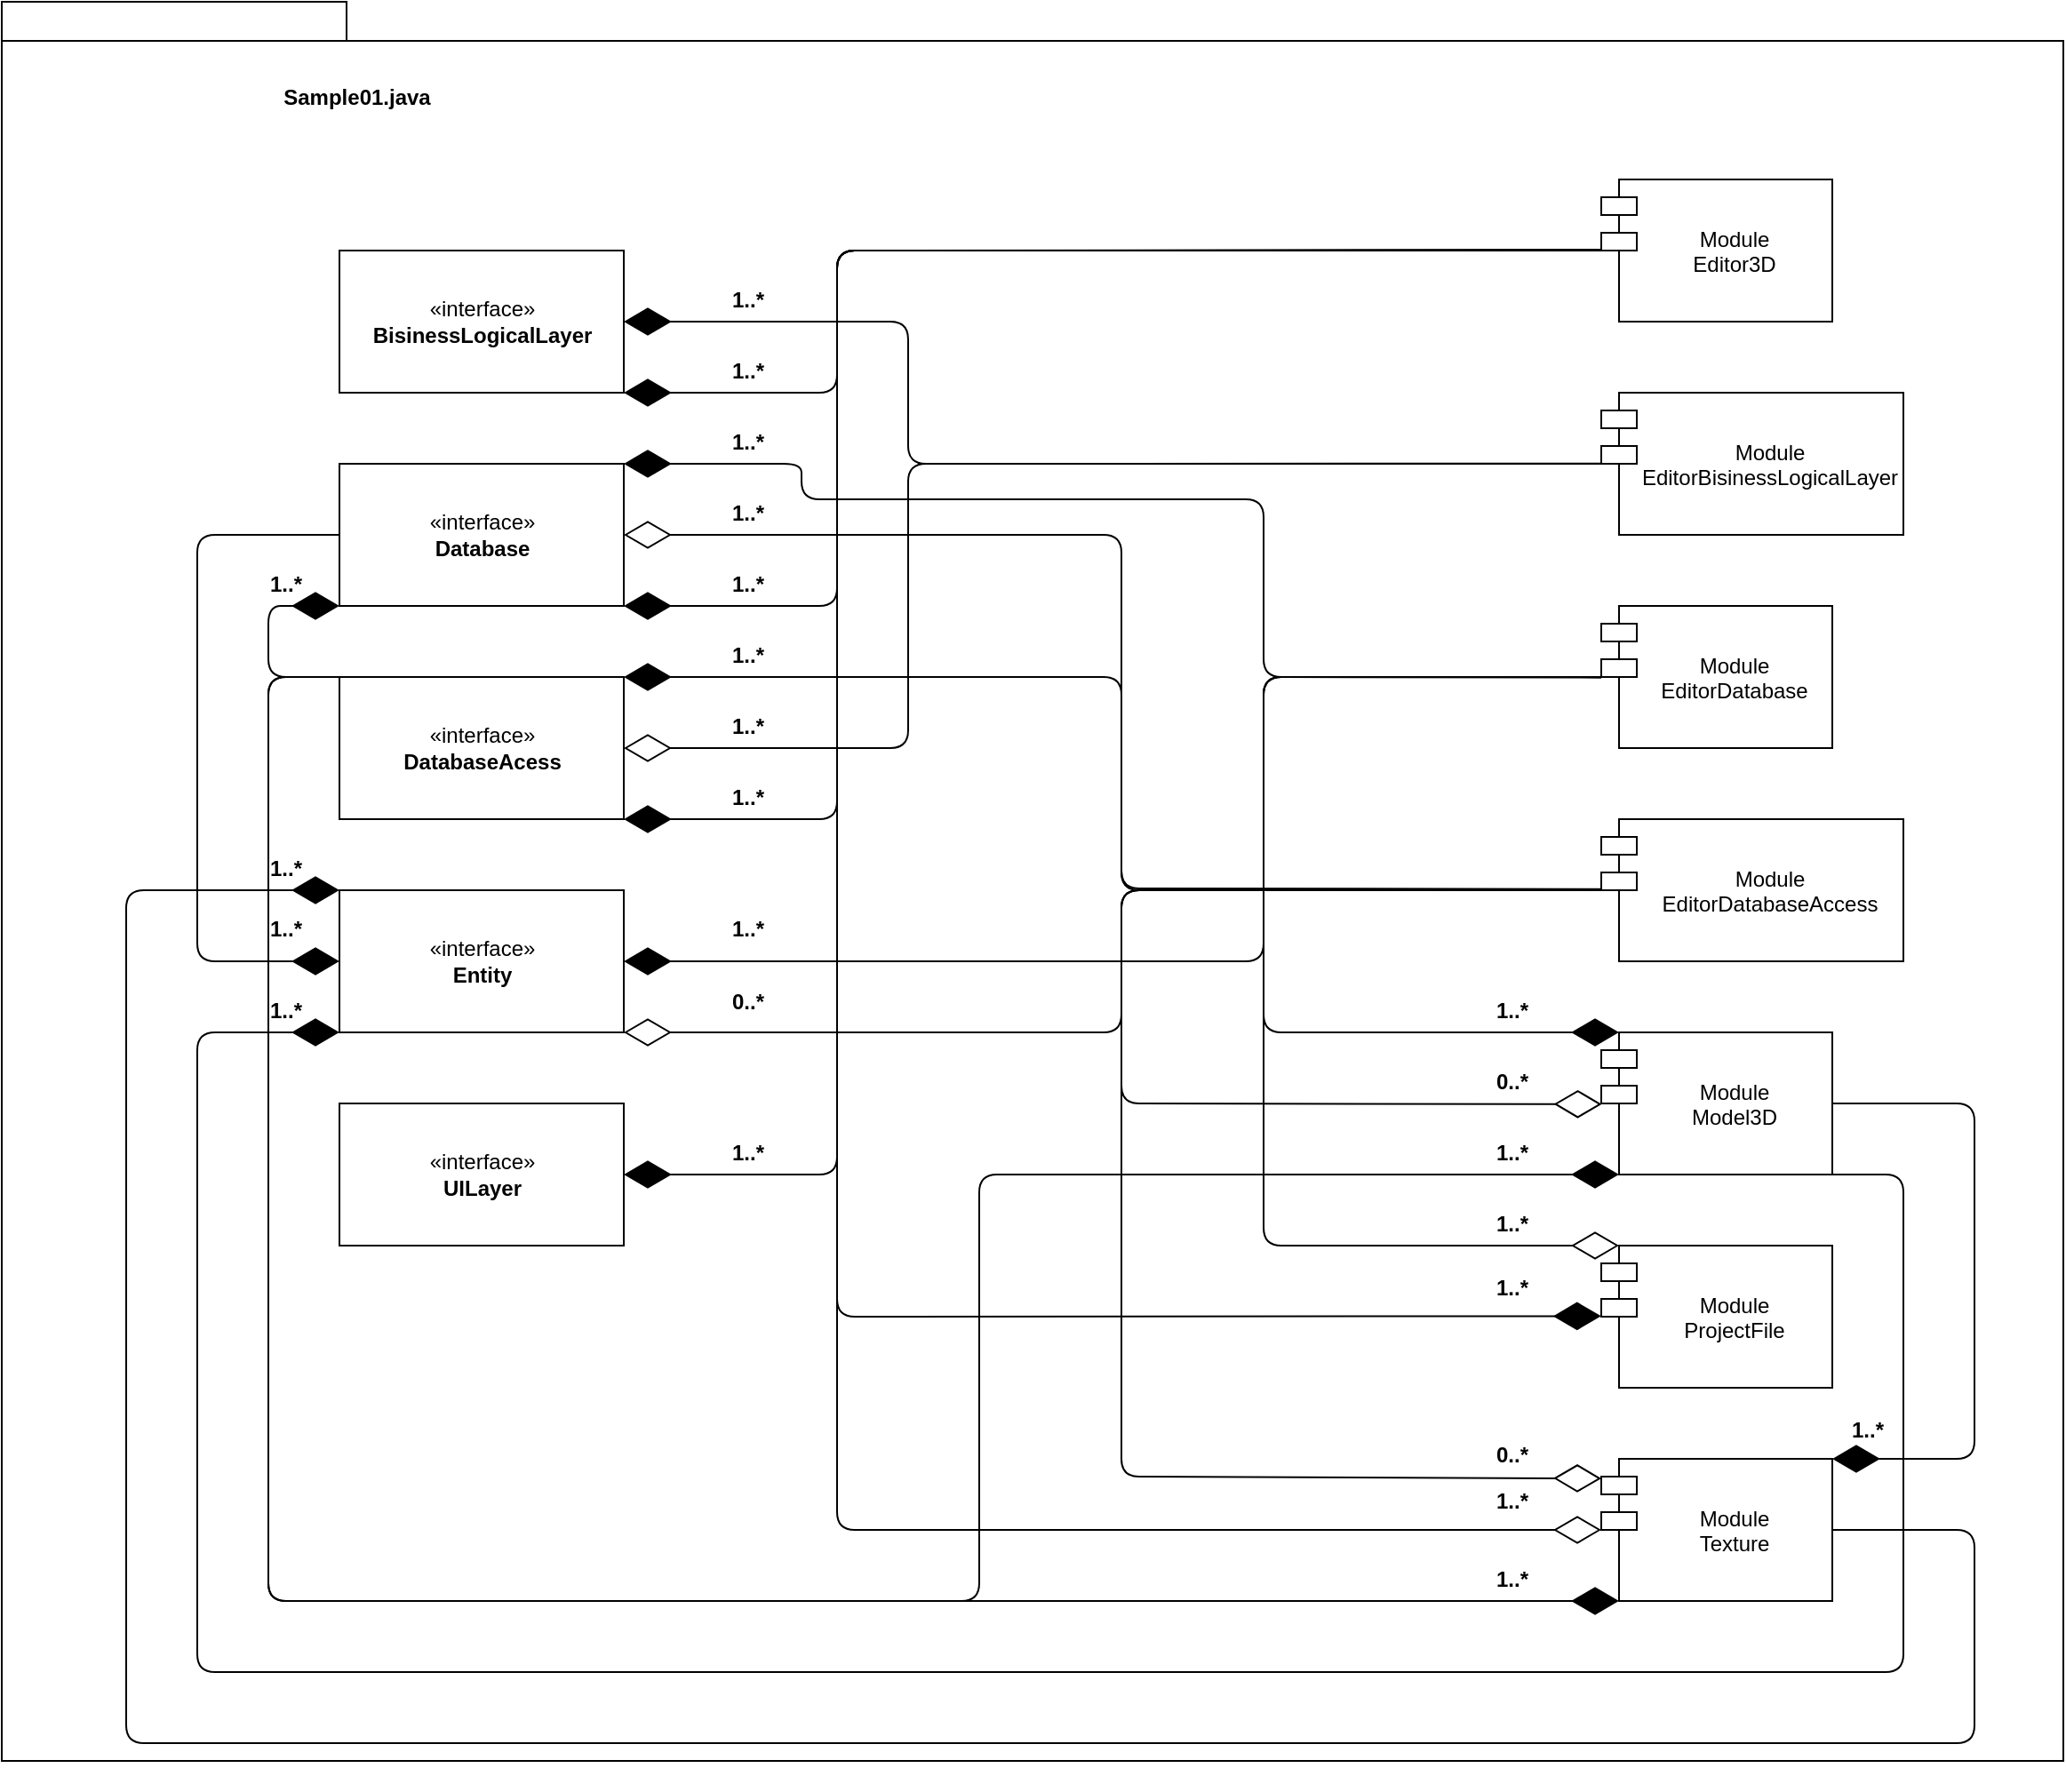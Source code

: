 <mxfile version="20.3.0" type="device"><diagram name="Page-1" id="b5b7bab2-c9e2-2cf4-8b2a-24fd1a2a6d21"><mxGraphModel dx="978" dy="-158" grid="1" gridSize="10" guides="1" tooltips="1" connect="1" arrows="1" fold="1" page="1" pageScale="1" pageWidth="827" pageHeight="1169" background="none" math="0" shadow="0"><root><mxCell id="0"/><mxCell id="1" parent="0"/><mxCell id="6e0c8c40b5770093-72" value="" style="shape=folder;fontStyle=1;spacingTop=10;tabWidth=194;tabHeight=22;tabPosition=left;html=1;rounded=0;shadow=0;comic=0;labelBackgroundColor=none;strokeWidth=1;fillColor=none;fontFamily=Verdana;fontSize=10;align=center;" parent="1" vertex="1"><mxGeometry x="90" y="1220" width="1160" height="990" as="geometry"/></mxCell><mxCell id="sPhvIiUAfobpQSx9MFmS-1" value="«interface»&lt;br&gt;&lt;b&gt;UILayer&lt;/b&gt;" style="html=1;" vertex="1" parent="1"><mxGeometry x="280" y="1840" width="160" height="80" as="geometry"/></mxCell><mxCell id="sPhvIiUAfobpQSx9MFmS-12" value="«interface»&lt;br&gt;&lt;b&gt;Entity&lt;/b&gt;" style="html=1;" vertex="1" parent="1"><mxGeometry x="280" y="1720" width="160" height="80" as="geometry"/></mxCell><mxCell id="sPhvIiUAfobpQSx9MFmS-13" value="«interface»&lt;br&gt;&lt;b&gt;DatabaseAcess&lt;/b&gt;" style="html=1;" vertex="1" parent="1"><mxGeometry x="280" y="1600" width="160" height="80" as="geometry"/></mxCell><mxCell id="sPhvIiUAfobpQSx9MFmS-14" value="«interface»&lt;br&gt;&lt;b&gt;Database&lt;/b&gt;" style="html=1;" vertex="1" parent="1"><mxGeometry x="280" y="1480" width="160" height="80" as="geometry"/></mxCell><mxCell id="sPhvIiUAfobpQSx9MFmS-15" value="«interface»&lt;br&gt;&lt;b&gt;BisinessLogicalLayer&lt;/b&gt;" style="html=1;" vertex="1" parent="1"><mxGeometry x="280" y="1360" width="160" height="80" as="geometry"/></mxCell><mxCell id="sPhvIiUAfobpQSx9MFmS-22" value="Module&#10;Editor3D" style="shape=module;align=left;spacingLeft=20;align=center;verticalAlign=middle;" vertex="1" parent="1"><mxGeometry x="990" y="1320" width="130" height="80" as="geometry"/></mxCell><mxCell id="sPhvIiUAfobpQSx9MFmS-23" value="Module&#10;Texture" style="shape=module;align=left;spacingLeft=20;align=center;verticalAlign=middle;" vertex="1" parent="1"><mxGeometry x="990" y="2040" width="130" height="80" as="geometry"/></mxCell><mxCell id="sPhvIiUAfobpQSx9MFmS-24" value="Module&#10;ProjectFile" style="shape=module;align=left;spacingLeft=20;align=center;verticalAlign=middle;" vertex="1" parent="1"><mxGeometry x="990" y="1920" width="130" height="80" as="geometry"/></mxCell><mxCell id="sPhvIiUAfobpQSx9MFmS-25" value="Module&#10;Model3D" style="shape=module;align=left;spacingLeft=20;align=center;verticalAlign=middle;" vertex="1" parent="1"><mxGeometry x="990" y="1800" width="130" height="80" as="geometry"/></mxCell><mxCell id="sPhvIiUAfobpQSx9MFmS-26" value="Module&#10;EditorDatabaseAccess" style="shape=module;align=left;spacingLeft=20;align=center;verticalAlign=middle;" vertex="1" parent="1"><mxGeometry x="990" y="1680" width="170" height="80" as="geometry"/></mxCell><mxCell id="sPhvIiUAfobpQSx9MFmS-27" value="Module&#10;EditorDatabase" style="shape=module;align=left;spacingLeft=20;align=center;verticalAlign=middle;" vertex="1" parent="1"><mxGeometry x="990" y="1560" width="130" height="80" as="geometry"/></mxCell><mxCell id="sPhvIiUAfobpQSx9MFmS-28" value="Module&#10;EditorBisinessLogicalLayer" style="shape=module;align=left;spacingLeft=20;align=center;verticalAlign=middle;" vertex="1" parent="1"><mxGeometry x="990" y="1440" width="170" height="80" as="geometry"/></mxCell><mxCell id="sPhvIiUAfobpQSx9MFmS-30" value="Sample01.java" style="text;align=center;fontStyle=1;verticalAlign=middle;spacingLeft=3;spacingRight=3;strokeColor=none;rotatable=0;points=[[0,0.5],[1,0.5]];portConstraint=eastwest;" vertex="1" parent="1"><mxGeometry x="250" y="1260" width="80" height="26" as="geometry"/></mxCell><mxCell id="sPhvIiUAfobpQSx9MFmS-31" value="" style="endArrow=diamondThin;endFill=1;endSize=24;html=1;rounded=1;exitX=0.001;exitY=0.499;exitDx=0;exitDy=0;entryX=1;entryY=0.5;entryDx=0;entryDy=0;exitPerimeter=0;" edge="1" parent="1" source="sPhvIiUAfobpQSx9MFmS-22" target="sPhvIiUAfobpQSx9MFmS-1"><mxGeometry width="160" relative="1" as="geometry"><mxPoint x="660" y="1950" as="sourcePoint"/><mxPoint x="820" y="1950" as="targetPoint"/><Array as="points"><mxPoint x="560" y="1360"/><mxPoint x="560" y="1880"/></Array></mxGeometry></mxCell><mxCell id="sPhvIiUAfobpQSx9MFmS-32" value="1..*" style="text;align=center;fontStyle=1;verticalAlign=middle;spacingLeft=3;spacingRight=3;strokeColor=none;rotatable=0;points=[[0,0.5],[1,0.5]];portConstraint=eastwest;" vertex="1" parent="1"><mxGeometry x="470" y="1854" width="80" height="26" as="geometry"/></mxCell><mxCell id="sPhvIiUAfobpQSx9MFmS-33" value="" style="endArrow=diamondThin;endFill=0;endSize=24;html=1;rounded=1;strokeColor=default;exitX=-0.004;exitY=0.494;exitDx=0;exitDy=0;exitPerimeter=0;entryX=0;entryY=0.5;entryDx=0;entryDy=0;entryPerimeter=0;" edge="1" parent="1" source="sPhvIiUAfobpQSx9MFmS-22" target="sPhvIiUAfobpQSx9MFmS-23"><mxGeometry width="160" relative="1" as="geometry"><mxPoint x="859" y="1595" as="sourcePoint"/><mxPoint x="1010" y="1360" as="targetPoint"/><Array as="points"><mxPoint x="560" y="1360"/><mxPoint x="560" y="2080"/></Array></mxGeometry></mxCell><mxCell id="sPhvIiUAfobpQSx9MFmS-34" value="1..*" style="text;align=center;fontStyle=1;verticalAlign=middle;spacingLeft=3;spacingRight=3;strokeColor=none;rotatable=0;points=[[0,0.5],[1,0.5]];portConstraint=eastwest;" vertex="1" parent="1"><mxGeometry x="900" y="2050" width="80" height="26" as="geometry"/></mxCell><mxCell id="sPhvIiUAfobpQSx9MFmS-35" value="" style="endArrow=diamondThin;endFill=1;endSize=24;html=1;rounded=1;strokeColor=default;entryX=1;entryY=1;entryDx=0;entryDy=0;" edge="1" parent="1" target="sPhvIiUAfobpQSx9MFmS-15"><mxGeometry width="160" relative="1" as="geometry"><mxPoint x="990" y="1360" as="sourcePoint"/><mxPoint x="1150" y="1350" as="targetPoint"/><Array as="points"><mxPoint x="560" y="1360"/><mxPoint x="560" y="1440"/></Array></mxGeometry></mxCell><mxCell id="sPhvIiUAfobpQSx9MFmS-36" value="1..*" style="text;align=center;fontStyle=1;verticalAlign=middle;spacingLeft=3;spacingRight=3;strokeColor=none;rotatable=0;points=[[0,0.5],[1,0.5]];portConstraint=eastwest;" vertex="1" parent="1"><mxGeometry x="470" y="1414" width="80" height="26" as="geometry"/></mxCell><mxCell id="sPhvIiUAfobpQSx9MFmS-37" value="" style="endArrow=diamondThin;endFill=1;endSize=24;html=1;rounded=1;strokeColor=default;entryX=1;entryY=1;entryDx=0;entryDy=0;" edge="1" parent="1" target="sPhvIiUAfobpQSx9MFmS-14"><mxGeometry width="160" relative="1" as="geometry"><mxPoint x="990" y="1360" as="sourcePoint"/><mxPoint x="450" y="1450" as="targetPoint"/><Array as="points"><mxPoint x="560" y="1360"/><mxPoint x="560" y="1560"/></Array></mxGeometry></mxCell><mxCell id="sPhvIiUAfobpQSx9MFmS-38" value="" style="endArrow=diamondThin;endFill=1;endSize=24;html=1;rounded=1;strokeColor=default;entryX=1;entryY=1;entryDx=0;entryDy=0;" edge="1" parent="1" target="sPhvIiUAfobpQSx9MFmS-13"><mxGeometry width="160" relative="1" as="geometry"><mxPoint x="990" y="1360" as="sourcePoint"/><mxPoint x="450" y="1570" as="targetPoint"/><Array as="points"><mxPoint x="560" y="1360"/><mxPoint x="560" y="1680"/></Array></mxGeometry></mxCell><mxCell id="sPhvIiUAfobpQSx9MFmS-39" value="1..*" style="text;align=center;fontStyle=1;verticalAlign=middle;spacingLeft=3;spacingRight=3;strokeColor=none;rotatable=0;points=[[0,0.5],[1,0.5]];portConstraint=eastwest;" vertex="1" parent="1"><mxGeometry x="470" y="1534" width="80" height="26" as="geometry"/></mxCell><mxCell id="sPhvIiUAfobpQSx9MFmS-40" value="1..*" style="text;align=center;fontStyle=1;verticalAlign=middle;spacingLeft=3;spacingRight=3;strokeColor=none;rotatable=0;points=[[0,0.5],[1,0.5]];portConstraint=eastwest;" vertex="1" parent="1"><mxGeometry x="470" y="1654" width="80" height="26" as="geometry"/></mxCell><mxCell id="sPhvIiUAfobpQSx9MFmS-41" value="" style="endArrow=diamondThin;endFill=1;endSize=24;html=1;rounded=1;strokeColor=default;exitX=0.001;exitY=0.498;exitDx=0;exitDy=0;exitPerimeter=0;entryX=1;entryY=0.5;entryDx=0;entryDy=0;" edge="1" parent="1" source="sPhvIiUAfobpQSx9MFmS-28" target="sPhvIiUAfobpQSx9MFmS-15"><mxGeometry width="160" relative="1" as="geometry"><mxPoint x="610" y="1560" as="sourcePoint"/><mxPoint x="770" y="1560" as="targetPoint"/><Array as="points"><mxPoint x="600" y="1480"/><mxPoint x="600" y="1400"/></Array></mxGeometry></mxCell><mxCell id="sPhvIiUAfobpQSx9MFmS-42" value="1..*" style="text;align=center;fontStyle=1;verticalAlign=middle;spacingLeft=3;spacingRight=3;strokeColor=none;rotatable=0;points=[[0,0.5],[1,0.5]];portConstraint=eastwest;" vertex="1" parent="1"><mxGeometry x="470" y="1374" width="80" height="26" as="geometry"/></mxCell><mxCell id="sPhvIiUAfobpQSx9MFmS-43" value="" style="endArrow=diamondThin;endFill=0;endSize=24;html=1;rounded=1;strokeColor=default;entryX=1;entryY=0.5;entryDx=0;entryDy=0;" edge="1" parent="1" target="sPhvIiUAfobpQSx9MFmS-13"><mxGeometry width="160" relative="1" as="geometry"><mxPoint x="990" y="1480" as="sourcePoint"/><mxPoint x="810" y="1600" as="targetPoint"/><Array as="points"><mxPoint x="600" y="1480"/><mxPoint x="600" y="1640"/></Array></mxGeometry></mxCell><mxCell id="sPhvIiUAfobpQSx9MFmS-44" value="1..*" style="text;align=center;fontStyle=1;verticalAlign=middle;spacingLeft=3;spacingRight=3;strokeColor=none;rotatable=0;points=[[0,0.5],[1,0.5]];portConstraint=eastwest;" vertex="1" parent="1"><mxGeometry x="470" y="1614" width="80" height="26" as="geometry"/></mxCell><mxCell id="sPhvIiUAfobpQSx9MFmS-45" value="" style="endArrow=diamondThin;endFill=1;endSize=24;html=1;rounded=1;strokeColor=default;exitX=0;exitY=0.504;exitDx=0;exitDy=0;exitPerimeter=0;entryX=1;entryY=0;entryDx=0;entryDy=0;" edge="1" parent="1" source="sPhvIiUAfobpQSx9MFmS-27" target="sPhvIiUAfobpQSx9MFmS-14"><mxGeometry width="160" relative="1" as="geometry"><mxPoint x="720" y="1710" as="sourcePoint"/><mxPoint x="800" y="1600" as="targetPoint"/><Array as="points"><mxPoint x="800" y="1600"/><mxPoint x="800" y="1500"/><mxPoint x="540" y="1500"/><mxPoint x="540" y="1480"/></Array></mxGeometry></mxCell><mxCell id="sPhvIiUAfobpQSx9MFmS-46" value="" style="endArrow=diamondThin;endFill=1;endSize=24;html=1;rounded=1;strokeColor=default;exitX=0.002;exitY=0.492;exitDx=0;exitDy=0;exitPerimeter=0;entryX=1;entryY=0;entryDx=0;entryDy=0;" edge="1" parent="1" source="sPhvIiUAfobpQSx9MFmS-26" target="sPhvIiUAfobpQSx9MFmS-13"><mxGeometry width="160" relative="1" as="geometry"><mxPoint x="680" y="1750" as="sourcePoint"/><mxPoint x="840" y="1750" as="targetPoint"/><Array as="points"><mxPoint x="720" y="1719"/><mxPoint x="720" y="1600"/></Array></mxGeometry></mxCell><mxCell id="sPhvIiUAfobpQSx9MFmS-47" value="1..*" style="text;align=center;fontStyle=1;verticalAlign=middle;spacingLeft=3;spacingRight=3;strokeColor=none;rotatable=0;points=[[0,0.5],[1,0.5]];portConstraint=eastwest;" vertex="1" parent="1"><mxGeometry x="470" y="1574" width="80" height="26" as="geometry"/></mxCell><mxCell id="sPhvIiUAfobpQSx9MFmS-48" value="" style="endArrow=diamondThin;endFill=0;endSize=24;html=1;rounded=1;strokeColor=default;entryX=1;entryY=0.5;entryDx=0;entryDy=0;" edge="1" parent="1" target="sPhvIiUAfobpQSx9MFmS-14"><mxGeometry width="160" relative="1" as="geometry"><mxPoint x="990" y="1720" as="sourcePoint"/><mxPoint x="750" y="1670" as="targetPoint"/><Array as="points"><mxPoint x="720" y="1720"/><mxPoint x="720" y="1520"/></Array></mxGeometry></mxCell><mxCell id="sPhvIiUAfobpQSx9MFmS-49" value="1..*" style="text;align=center;fontStyle=1;verticalAlign=middle;spacingLeft=3;spacingRight=3;strokeColor=none;rotatable=0;points=[[0,0.5],[1,0.5]];portConstraint=eastwest;" vertex="1" parent="1"><mxGeometry x="470" y="1494" width="80" height="26" as="geometry"/></mxCell><mxCell id="sPhvIiUAfobpQSx9MFmS-50" value="" style="endArrow=diamondThin;endFill=0;endSize=24;html=1;rounded=1;strokeColor=default;entryX=1;entryY=1;entryDx=0;entryDy=0;" edge="1" parent="1" target="sPhvIiUAfobpQSx9MFmS-12"><mxGeometry width="160" relative="1" as="geometry"><mxPoint x="990" y="1720" as="sourcePoint"/><mxPoint x="800" y="1850" as="targetPoint"/><Array as="points"><mxPoint x="720" y="1720"/><mxPoint x="720" y="1800"/></Array></mxGeometry></mxCell><mxCell id="sPhvIiUAfobpQSx9MFmS-51" value="0..*" style="text;align=center;fontStyle=1;verticalAlign=middle;spacingLeft=3;spacingRight=3;strokeColor=none;rotatable=0;points=[[0,0.5],[1,0.5]];portConstraint=eastwest;" vertex="1" parent="1"><mxGeometry x="470" y="1774" width="80" height="16" as="geometry"/></mxCell><mxCell id="sPhvIiUAfobpQSx9MFmS-53" value="" style="endArrow=diamondThin;endFill=0;endSize=24;html=1;rounded=1;strokeColor=default;entryX=0;entryY=0.138;entryDx=0;entryDy=0;entryPerimeter=0;" edge="1" parent="1" target="sPhvIiUAfobpQSx9MFmS-23"><mxGeometry width="160" relative="1" as="geometry"><mxPoint x="990" y="1720" as="sourcePoint"/><mxPoint x="820" y="1670" as="targetPoint"/><Array as="points"><mxPoint x="720" y="1720"/><mxPoint x="720" y="2050"/></Array></mxGeometry></mxCell><mxCell id="sPhvIiUAfobpQSx9MFmS-54" value="0..*" style="text;align=center;fontStyle=1;verticalAlign=middle;spacingLeft=3;spacingRight=3;strokeColor=none;rotatable=0;points=[[0,0.5],[1,0.5]];portConstraint=eastwest;" vertex="1" parent="1"><mxGeometry x="900" y="2024" width="80" height="26" as="geometry"/></mxCell><mxCell id="sPhvIiUAfobpQSx9MFmS-55" value="" style="endArrow=diamondThin;endFill=0;endSize=24;html=1;rounded=1;strokeColor=default;entryX=0.002;entryY=0.505;entryDx=0;entryDy=0;entryPerimeter=0;" edge="1" parent="1" target="sPhvIiUAfobpQSx9MFmS-25"><mxGeometry width="160" relative="1" as="geometry"><mxPoint x="990" y="1720" as="sourcePoint"/><mxPoint x="940" y="1850" as="targetPoint"/><Array as="points"><mxPoint x="720" y="1720"/><mxPoint x="720" y="1840"/></Array></mxGeometry></mxCell><mxCell id="sPhvIiUAfobpQSx9MFmS-56" value="0..*" style="text;align=center;fontStyle=1;verticalAlign=middle;spacingLeft=3;spacingRight=3;strokeColor=none;rotatable=0;points=[[0,0.5],[1,0.5]];portConstraint=eastwest;" vertex="1" parent="1"><mxGeometry x="900" y="1814" width="80" height="26" as="geometry"/></mxCell><mxCell id="sPhvIiUAfobpQSx9MFmS-57" value="" style="endArrow=diamondThin;endFill=1;endSize=24;html=1;rounded=1;strokeColor=default;exitX=0;exitY=0;exitDx=0;exitDy=0;entryX=0;entryY=1;entryDx=0;entryDy=0;" edge="1" parent="1" source="sPhvIiUAfobpQSx9MFmS-13" target="sPhvIiUAfobpQSx9MFmS-14"><mxGeometry width="160" relative="1" as="geometry"><mxPoint x="240" y="1600" as="sourcePoint"/><mxPoint x="240" y="1560" as="targetPoint"/><Array as="points"><mxPoint x="240" y="1600"/><mxPoint x="240" y="1560"/></Array></mxGeometry></mxCell><mxCell id="sPhvIiUAfobpQSx9MFmS-58" value="1..*" style="text;align=center;fontStyle=1;verticalAlign=middle;spacingLeft=3;spacingRight=3;strokeColor=none;rotatable=0;points=[[0,0.5],[1,0.5]];portConstraint=eastwest;" vertex="1" parent="1"><mxGeometry x="210" y="1534" width="80" height="26" as="geometry"/></mxCell><mxCell id="sPhvIiUAfobpQSx9MFmS-59" value="" style="endArrow=diamondThin;endFill=1;endSize=24;html=1;rounded=1;strokeColor=default;entryX=0;entryY=1;entryDx=10;entryDy=0;entryPerimeter=0;exitX=0;exitY=0;exitDx=0;exitDy=0;" edge="1" parent="1" source="sPhvIiUAfobpQSx9MFmS-13" target="sPhvIiUAfobpQSx9MFmS-23"><mxGeometry width="160" relative="1" as="geometry"><mxPoint x="520" y="1950" as="sourcePoint"/><mxPoint x="680" y="1950" as="targetPoint"/><Array as="points"><mxPoint x="240" y="1600"/><mxPoint x="240" y="2120"/></Array></mxGeometry></mxCell><mxCell id="sPhvIiUAfobpQSx9MFmS-60" value="" style="endArrow=diamondThin;endFill=1;endSize=24;html=1;rounded=1;strokeColor=default;exitX=0;exitY=0;exitDx=0;exitDy=0;entryX=0;entryY=1;entryDx=10;entryDy=0;entryPerimeter=0;" edge="1" parent="1" source="sPhvIiUAfobpQSx9MFmS-13" target="sPhvIiUAfobpQSx9MFmS-25"><mxGeometry width="160" relative="1" as="geometry"><mxPoint x="480" y="2000" as="sourcePoint"/><mxPoint x="640" y="2000" as="targetPoint"/><Array as="points"><mxPoint x="240" y="1600"/><mxPoint x="240" y="2120"/><mxPoint x="640" y="2120"/><mxPoint x="640" y="1880"/></Array></mxGeometry></mxCell><mxCell id="sPhvIiUAfobpQSx9MFmS-61" value="1..*" style="text;align=center;fontStyle=1;verticalAlign=middle;spacingLeft=3;spacingRight=3;strokeColor=none;rotatable=0;points=[[0,0.5],[1,0.5]];portConstraint=eastwest;" vertex="1" parent="1"><mxGeometry x="900" y="2094" width="80" height="26" as="geometry"/></mxCell><mxCell id="sPhvIiUAfobpQSx9MFmS-62" value="1..*" style="text;align=center;fontStyle=1;verticalAlign=middle;spacingLeft=3;spacingRight=3;strokeColor=none;rotatable=0;points=[[0,0.5],[1,0.5]];portConstraint=eastwest;" vertex="1" parent="1"><mxGeometry x="900" y="1854" width="80" height="26" as="geometry"/></mxCell><mxCell id="sPhvIiUAfobpQSx9MFmS-64" value="1..*" style="text;align=center;fontStyle=1;verticalAlign=middle;spacingLeft=3;spacingRight=3;strokeColor=none;rotatable=0;points=[[0,0.5],[1,0.5]];portConstraint=eastwest;" vertex="1" parent="1"><mxGeometry x="470" y="1454" width="80" height="26" as="geometry"/></mxCell><mxCell id="sPhvIiUAfobpQSx9MFmS-65" value="" style="endArrow=diamondThin;endFill=1;endSize=24;html=1;rounded=1;strokeColor=default;entryX=1;entryY=0.5;entryDx=0;entryDy=0;" edge="1" parent="1" target="sPhvIiUAfobpQSx9MFmS-12"><mxGeometry width="160" relative="1" as="geometry"><mxPoint x="990" y="1600" as="sourcePoint"/><mxPoint x="790" y="1670" as="targetPoint"/><Array as="points"><mxPoint x="800" y="1600"/><mxPoint x="800" y="1760"/></Array></mxGeometry></mxCell><mxCell id="sPhvIiUAfobpQSx9MFmS-66" value="1..*" style="text;align=center;fontStyle=1;verticalAlign=middle;spacingLeft=3;spacingRight=3;strokeColor=none;rotatable=0;points=[[0,0.5],[1,0.5]];portConstraint=eastwest;" vertex="1" parent="1"><mxGeometry x="470" y="1728" width="80" height="26" as="geometry"/></mxCell><mxCell id="sPhvIiUAfobpQSx9MFmS-67" value="" style="endArrow=diamondThin;endFill=1;endSize=24;html=1;rounded=1;strokeColor=default;entryX=0;entryY=0;entryDx=10;entryDy=0;entryPerimeter=0;" edge="1" parent="1" target="sPhvIiUAfobpQSx9MFmS-25"><mxGeometry width="160" relative="1" as="geometry"><mxPoint x="990" y="1600" as="sourcePoint"/><mxPoint x="790" y="1670" as="targetPoint"/><Array as="points"><mxPoint x="800" y="1600"/><mxPoint x="800" y="1800"/></Array></mxGeometry></mxCell><mxCell id="sPhvIiUAfobpQSx9MFmS-68" value="1..*" style="text;align=center;fontStyle=1;verticalAlign=middle;spacingLeft=3;spacingRight=3;strokeColor=none;rotatable=0;points=[[0,0.5],[1,0.5]];portConstraint=eastwest;" vertex="1" parent="1"><mxGeometry x="900" y="1774" width="80" height="26" as="geometry"/></mxCell><mxCell id="sPhvIiUAfobpQSx9MFmS-69" value="" style="endArrow=diamondThin;endFill=1;endSize=24;html=1;rounded=1;strokeColor=default;exitX=0;exitY=0.5;exitDx=0;exitDy=0;entryX=0;entryY=0.5;entryDx=0;entryDy=0;" edge="1" parent="1" source="sPhvIiUAfobpQSx9MFmS-14" target="sPhvIiUAfobpQSx9MFmS-12"><mxGeometry width="160" relative="1" as="geometry"><mxPoint x="160" y="1740" as="sourcePoint"/><mxPoint x="320" y="1740" as="targetPoint"/><Array as="points"><mxPoint x="200" y="1520"/><mxPoint x="200" y="1760"/></Array></mxGeometry></mxCell><mxCell id="sPhvIiUAfobpQSx9MFmS-72" value="1..*" style="text;align=center;fontStyle=1;verticalAlign=middle;spacingLeft=3;spacingRight=3;strokeColor=none;rotatable=0;points=[[0,0.5],[1,0.5]];portConstraint=eastwest;" vertex="1" parent="1"><mxGeometry x="210" y="1728" width="80" height="26" as="geometry"/></mxCell><mxCell id="sPhvIiUAfobpQSx9MFmS-73" value="" style="endArrow=diamondThin;endFill=1;endSize=24;html=1;rounded=1;strokeColor=default;entryX=-0.001;entryY=0.496;entryDx=0;entryDy=0;entryPerimeter=0;" edge="1" parent="1" target="sPhvIiUAfobpQSx9MFmS-24"><mxGeometry width="160" relative="1" as="geometry"><mxPoint x="990" y="1360" as="sourcePoint"/><mxPoint x="980" y="1440" as="targetPoint"/><Array as="points"><mxPoint x="560" y="1360"/><mxPoint x="560" y="1960"/></Array></mxGeometry></mxCell><mxCell id="sPhvIiUAfobpQSx9MFmS-74" value="1..*" style="text;align=center;fontStyle=1;verticalAlign=middle;spacingLeft=3;spacingRight=3;strokeColor=none;rotatable=0;points=[[0,0.5],[1,0.5]];portConstraint=eastwest;" vertex="1" parent="1"><mxGeometry x="900" y="1930" width="80" height="26" as="geometry"/></mxCell><mxCell id="sPhvIiUAfobpQSx9MFmS-75" value="" style="endArrow=diamondThin;endFill=0;endSize=24;html=1;rounded=1;strokeColor=default;entryX=0;entryY=0;entryDx=10;entryDy=0;entryPerimeter=0;" edge="1" parent="1" target="sPhvIiUAfobpQSx9MFmS-24"><mxGeometry width="160" relative="1" as="geometry"><mxPoint x="990" y="1600" as="sourcePoint"/><mxPoint x="1010" y="1760" as="targetPoint"/><Array as="points"><mxPoint x="800" y="1600"/><mxPoint x="800" y="1920"/></Array></mxGeometry></mxCell><mxCell id="sPhvIiUAfobpQSx9MFmS-76" value="1..*" style="text;align=center;fontStyle=1;verticalAlign=middle;spacingLeft=3;spacingRight=3;strokeColor=none;rotatable=0;points=[[0,0.5],[1,0.5]];portConstraint=eastwest;" vertex="1" parent="1"><mxGeometry x="900" y="1894" width="80" height="26" as="geometry"/></mxCell><mxCell id="sPhvIiUAfobpQSx9MFmS-77" value="" style="endArrow=diamondThin;endFill=1;endSize=24;html=1;rounded=1;strokeColor=default;exitX=1;exitY=1;exitDx=0;exitDy=0;entryX=0;entryY=1;entryDx=0;entryDy=0;" edge="1" parent="1" source="sPhvIiUAfobpQSx9MFmS-25" target="sPhvIiUAfobpQSx9MFmS-12"><mxGeometry width="160" relative="1" as="geometry"><mxPoint x="680" y="2100" as="sourcePoint"/><mxPoint x="840" y="2100" as="targetPoint"/><Array as="points"><mxPoint x="1160" y="1880"/><mxPoint x="1160" y="2160"/><mxPoint x="200" y="2160"/><mxPoint x="200" y="1800"/></Array></mxGeometry></mxCell><mxCell id="sPhvIiUAfobpQSx9MFmS-78" value="1..*" style="text;align=center;fontStyle=1;verticalAlign=middle;spacingLeft=3;spacingRight=3;strokeColor=none;rotatable=0;points=[[0,0.5],[1,0.5]];portConstraint=eastwest;" vertex="1" parent="1"><mxGeometry x="210" y="1774" width="80" height="26" as="geometry"/></mxCell><mxCell id="sPhvIiUAfobpQSx9MFmS-80" value="" style="endArrow=diamondThin;endFill=1;endSize=24;html=1;rounded=1;strokeColor=default;exitX=1;exitY=0.5;exitDx=0;exitDy=0;entryX=1;entryY=0;entryDx=0;entryDy=0;" edge="1" parent="1" source="sPhvIiUAfobpQSx9MFmS-25" target="sPhvIiUAfobpQSx9MFmS-23"><mxGeometry width="160" relative="1" as="geometry"><mxPoint x="880" y="1990" as="sourcePoint"/><mxPoint x="1040" y="1990" as="targetPoint"/><Array as="points"><mxPoint x="1200" y="1840"/><mxPoint x="1200" y="2040"/></Array></mxGeometry></mxCell><mxCell id="sPhvIiUAfobpQSx9MFmS-81" value="1..*" style="text;align=center;fontStyle=1;verticalAlign=middle;spacingLeft=3;spacingRight=3;strokeColor=none;rotatable=0;points=[[0,0.5],[1,0.5]];portConstraint=eastwest;" vertex="1" parent="1"><mxGeometry x="1100" y="2010" width="80" height="26" as="geometry"/></mxCell><mxCell id="sPhvIiUAfobpQSx9MFmS-82" value="" style="endArrow=diamondThin;endFill=1;endSize=24;html=1;rounded=1;strokeColor=default;exitX=1;exitY=0.5;exitDx=0;exitDy=0;entryX=0;entryY=0;entryDx=0;entryDy=0;" edge="1" parent="1" source="sPhvIiUAfobpQSx9MFmS-23" target="sPhvIiUAfobpQSx9MFmS-12"><mxGeometry width="160" relative="1" as="geometry"><mxPoint x="840" y="2260" as="sourcePoint"/><mxPoint x="1000" y="2260" as="targetPoint"/><Array as="points"><mxPoint x="1200" y="2080"/><mxPoint x="1200" y="2200"/><mxPoint x="160" y="2200"/><mxPoint x="160" y="1720"/></Array></mxGeometry></mxCell><mxCell id="sPhvIiUAfobpQSx9MFmS-83" value="1..*" style="text;align=center;fontStyle=1;verticalAlign=middle;spacingLeft=3;spacingRight=3;strokeColor=none;rotatable=0;points=[[0,0.5],[1,0.5]];portConstraint=eastwest;" vertex="1" parent="1"><mxGeometry x="210" y="1694" width="80" height="26" as="geometry"/></mxCell></root></mxGraphModel></diagram></mxfile>